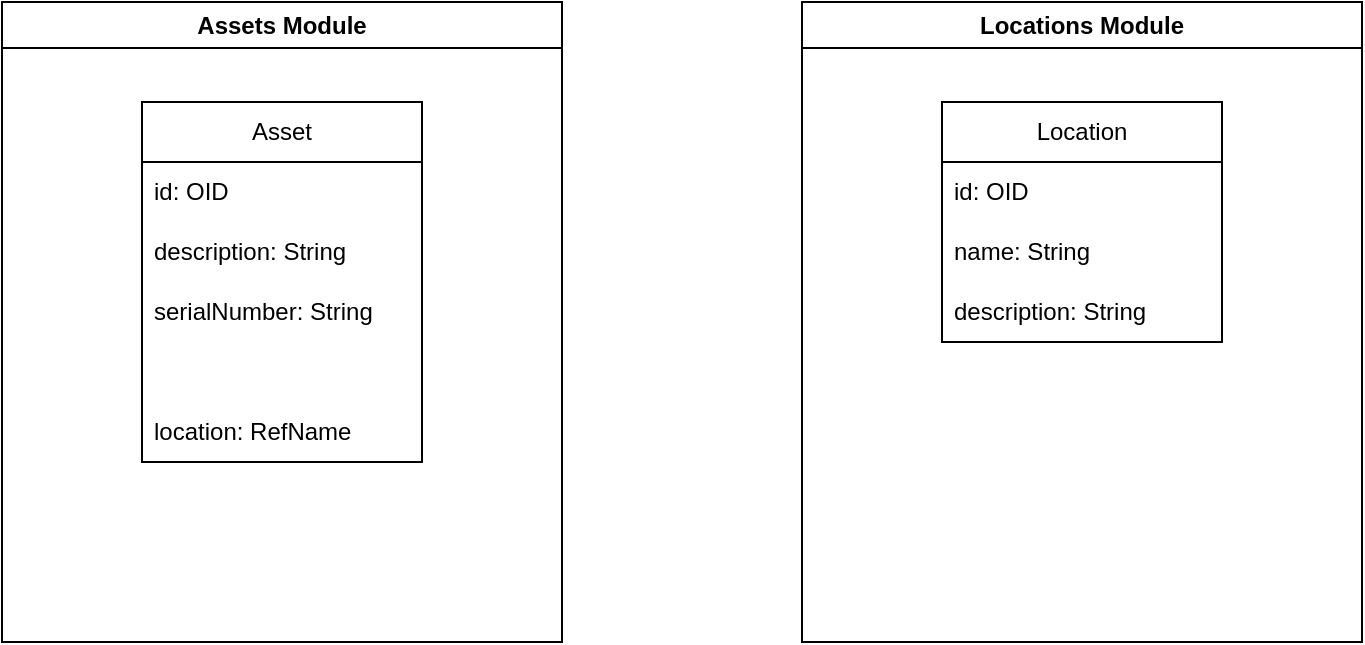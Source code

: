 <mxfile version="21.1.6" type="github">
  <diagram name="Page-1" id="2eDMX8Met_-Xfei34ea0">
    <mxGraphModel dx="1434" dy="764" grid="1" gridSize="10" guides="1" tooltips="1" connect="1" arrows="1" fold="1" page="1" pageScale="1" pageWidth="850" pageHeight="1100" math="0" shadow="0">
      <root>
        <mxCell id="0" />
        <mxCell id="1" parent="0" />
        <mxCell id="WWhhrq0fO1jrUCNcgxBJ-2" value="Assets Module" style="swimlane;whiteSpace=wrap;html=1;" vertex="1" parent="1">
          <mxGeometry x="80" y="200" width="280" height="320" as="geometry">
            <mxRectangle x="320" y="290" width="130" height="30" as="alternateBounds" />
          </mxGeometry>
        </mxCell>
        <mxCell id="WWhhrq0fO1jrUCNcgxBJ-4" value="Asset" style="swimlane;fontStyle=0;childLayout=stackLayout;horizontal=1;startSize=30;horizontalStack=0;resizeParent=1;resizeParentMax=0;resizeLast=0;collapsible=1;marginBottom=0;whiteSpace=wrap;html=1;" vertex="1" parent="WWhhrq0fO1jrUCNcgxBJ-2">
          <mxGeometry x="70" y="50" width="140" height="180" as="geometry" />
        </mxCell>
        <mxCell id="WWhhrq0fO1jrUCNcgxBJ-5" value="id: OID" style="text;strokeColor=none;fillColor=none;align=left;verticalAlign=middle;spacingLeft=4;spacingRight=4;overflow=hidden;points=[[0,0.5],[1,0.5]];portConstraint=eastwest;rotatable=0;whiteSpace=wrap;html=1;" vertex="1" parent="WWhhrq0fO1jrUCNcgxBJ-4">
          <mxGeometry y="30" width="140" height="30" as="geometry" />
        </mxCell>
        <mxCell id="WWhhrq0fO1jrUCNcgxBJ-6" value="description: String" style="text;strokeColor=none;fillColor=none;align=left;verticalAlign=middle;spacingLeft=4;spacingRight=4;overflow=hidden;points=[[0,0.5],[1,0.5]];portConstraint=eastwest;rotatable=0;whiteSpace=wrap;html=1;" vertex="1" parent="WWhhrq0fO1jrUCNcgxBJ-4">
          <mxGeometry y="60" width="140" height="30" as="geometry" />
        </mxCell>
        <mxCell id="WWhhrq0fO1jrUCNcgxBJ-7" value="serialNumber: String" style="text;strokeColor=none;fillColor=none;align=left;verticalAlign=middle;spacingLeft=4;spacingRight=4;overflow=hidden;points=[[0,0.5],[1,0.5]];portConstraint=eastwest;rotatable=0;whiteSpace=wrap;html=1;" vertex="1" parent="WWhhrq0fO1jrUCNcgxBJ-4">
          <mxGeometry y="90" width="140" height="30" as="geometry" />
        </mxCell>
        <mxCell id="WWhhrq0fO1jrUCNcgxBJ-8" style="text;strokeColor=none;fillColor=none;align=left;verticalAlign=middle;spacingLeft=4;spacingRight=4;overflow=hidden;points=[[0,0.5],[1,0.5]];portConstraint=eastwest;rotatable=0;whiteSpace=wrap;html=1;" vertex="1" parent="WWhhrq0fO1jrUCNcgxBJ-4">
          <mxGeometry y="120" width="140" height="30" as="geometry" />
        </mxCell>
        <mxCell id="WWhhrq0fO1jrUCNcgxBJ-9" value="location: RefName" style="text;strokeColor=none;fillColor=none;align=left;verticalAlign=middle;spacingLeft=4;spacingRight=4;overflow=hidden;points=[[0,0.5],[1,0.5]];portConstraint=eastwest;rotatable=0;whiteSpace=wrap;html=1;" vertex="1" parent="WWhhrq0fO1jrUCNcgxBJ-4">
          <mxGeometry y="150" width="140" height="30" as="geometry" />
        </mxCell>
        <mxCell id="WWhhrq0fO1jrUCNcgxBJ-3" value="Locations Module" style="swimlane;whiteSpace=wrap;html=1;" vertex="1" parent="1">
          <mxGeometry x="480" y="200" width="280" height="320" as="geometry">
            <mxRectangle x="320" y="290" width="130" height="30" as="alternateBounds" />
          </mxGeometry>
        </mxCell>
        <mxCell id="WWhhrq0fO1jrUCNcgxBJ-10" value="Location" style="swimlane;fontStyle=0;childLayout=stackLayout;horizontal=1;startSize=30;horizontalStack=0;resizeParent=1;resizeParentMax=0;resizeLast=0;collapsible=1;marginBottom=0;whiteSpace=wrap;html=1;" vertex="1" parent="WWhhrq0fO1jrUCNcgxBJ-3">
          <mxGeometry x="70" y="50" width="140" height="120" as="geometry" />
        </mxCell>
        <mxCell id="WWhhrq0fO1jrUCNcgxBJ-11" value="id: OID" style="text;strokeColor=none;fillColor=none;align=left;verticalAlign=middle;spacingLeft=4;spacingRight=4;overflow=hidden;points=[[0,0.5],[1,0.5]];portConstraint=eastwest;rotatable=0;whiteSpace=wrap;html=1;" vertex="1" parent="WWhhrq0fO1jrUCNcgxBJ-10">
          <mxGeometry y="30" width="140" height="30" as="geometry" />
        </mxCell>
        <mxCell id="WWhhrq0fO1jrUCNcgxBJ-12" value="name: String" style="text;strokeColor=none;fillColor=none;align=left;verticalAlign=middle;spacingLeft=4;spacingRight=4;overflow=hidden;points=[[0,0.5],[1,0.5]];portConstraint=eastwest;rotatable=0;whiteSpace=wrap;html=1;" vertex="1" parent="WWhhrq0fO1jrUCNcgxBJ-10">
          <mxGeometry y="60" width="140" height="30" as="geometry" />
        </mxCell>
        <mxCell id="WWhhrq0fO1jrUCNcgxBJ-13" value="description: String" style="text;strokeColor=none;fillColor=none;align=left;verticalAlign=middle;spacingLeft=4;spacingRight=4;overflow=hidden;points=[[0,0.5],[1,0.5]];portConstraint=eastwest;rotatable=0;whiteSpace=wrap;html=1;" vertex="1" parent="WWhhrq0fO1jrUCNcgxBJ-10">
          <mxGeometry y="90" width="140" height="30" as="geometry" />
        </mxCell>
      </root>
    </mxGraphModel>
  </diagram>
</mxfile>
